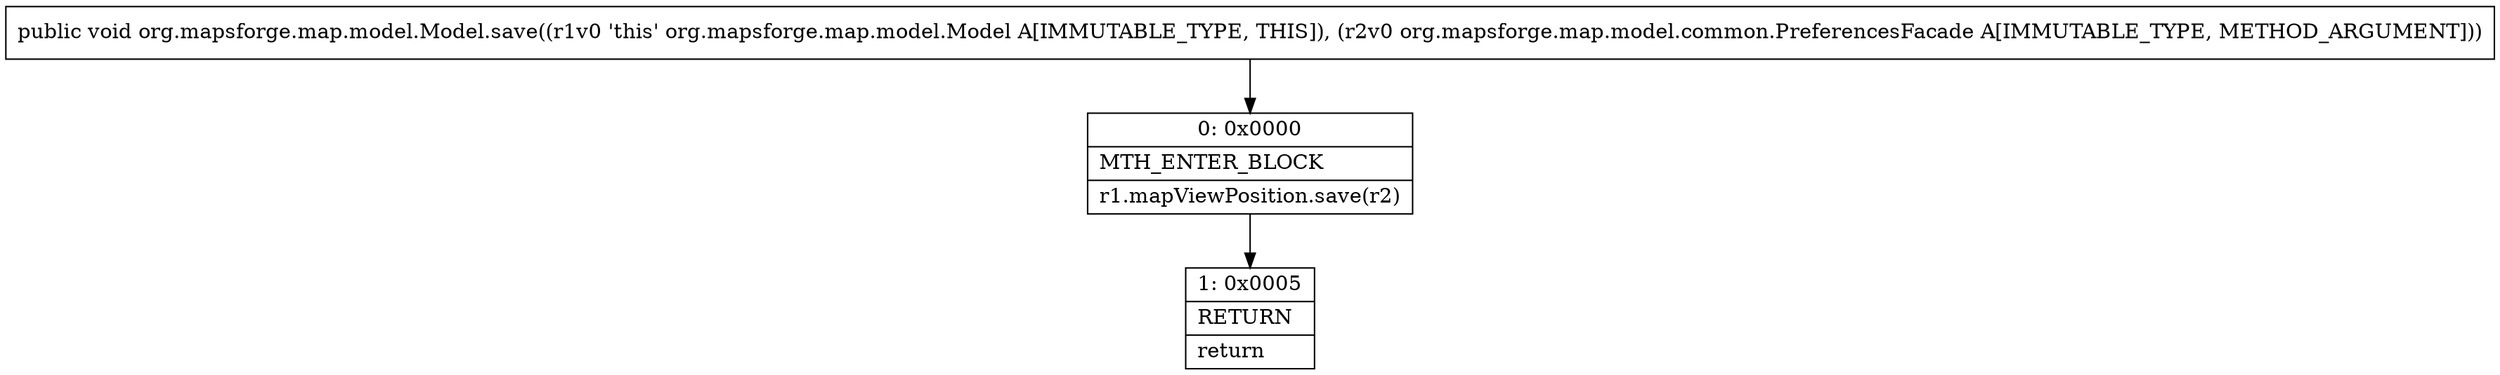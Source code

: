 digraph "CFG fororg.mapsforge.map.model.Model.save(Lorg\/mapsforge\/map\/model\/common\/PreferencesFacade;)V" {
Node_0 [shape=record,label="{0\:\ 0x0000|MTH_ENTER_BLOCK\l|r1.mapViewPosition.save(r2)\l}"];
Node_1 [shape=record,label="{1\:\ 0x0005|RETURN\l|return\l}"];
MethodNode[shape=record,label="{public void org.mapsforge.map.model.Model.save((r1v0 'this' org.mapsforge.map.model.Model A[IMMUTABLE_TYPE, THIS]), (r2v0 org.mapsforge.map.model.common.PreferencesFacade A[IMMUTABLE_TYPE, METHOD_ARGUMENT])) }"];
MethodNode -> Node_0;
Node_0 -> Node_1;
}

